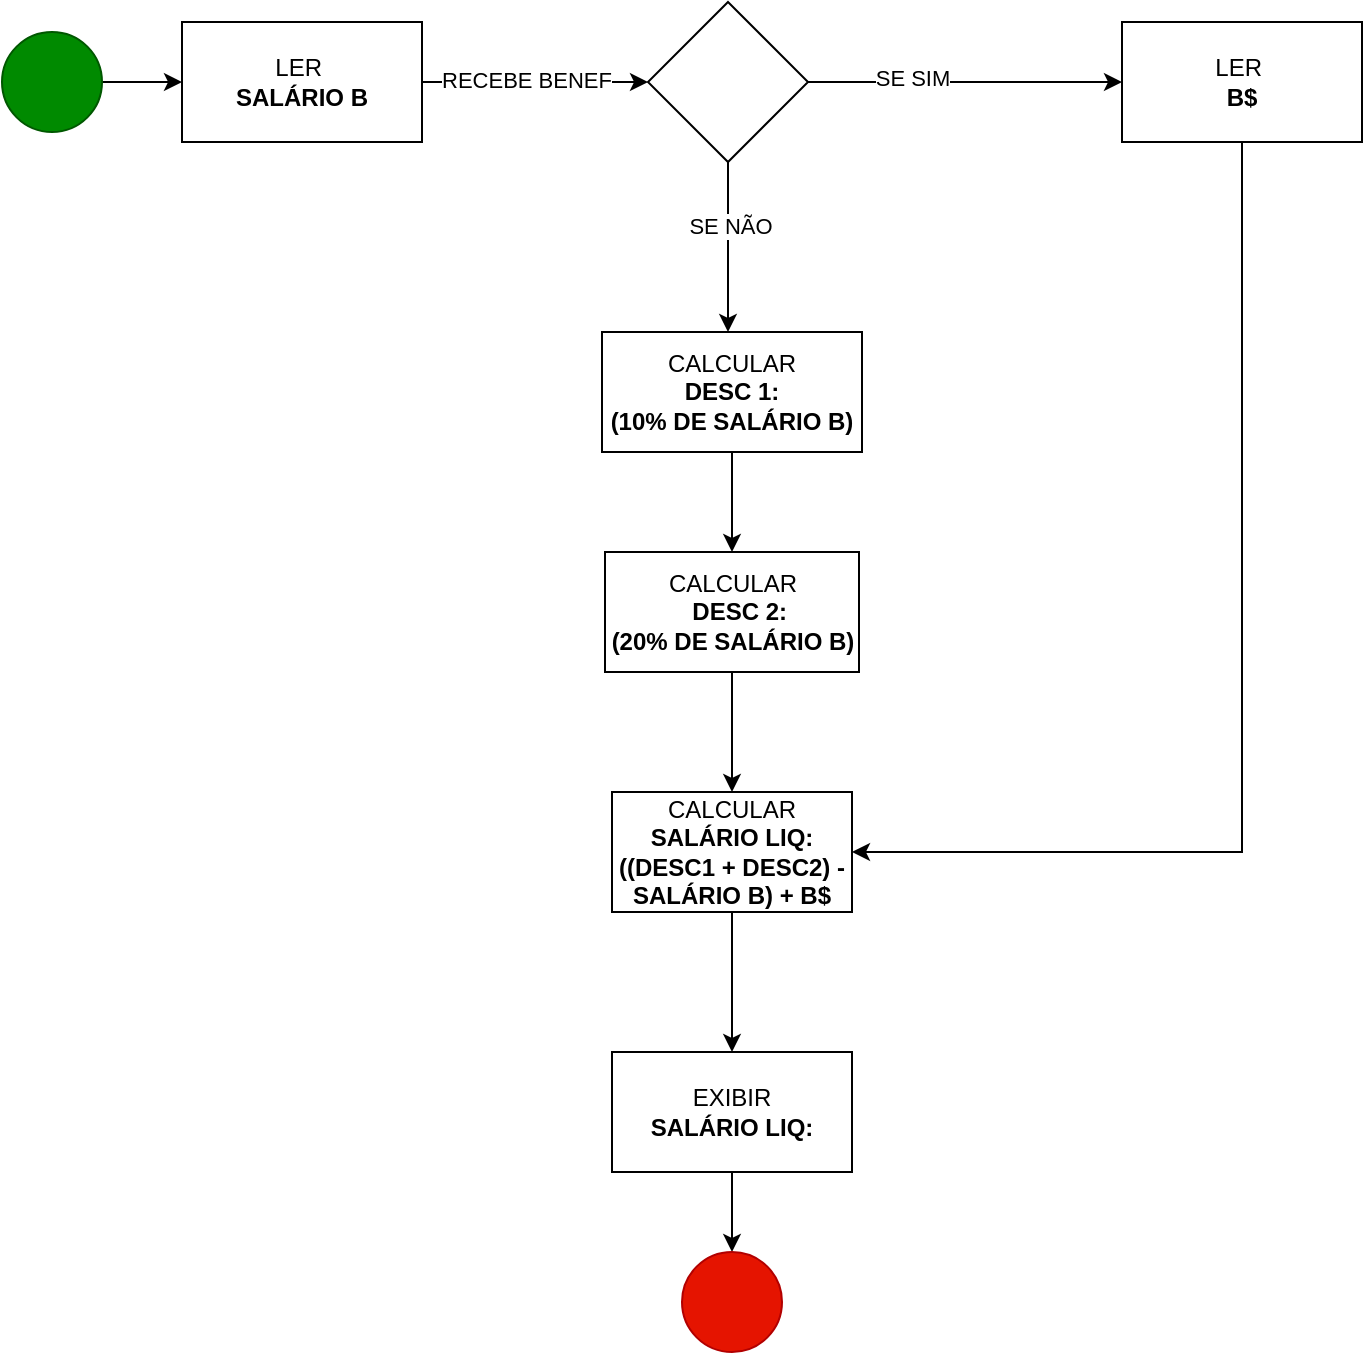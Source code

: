 <mxfile version="20.8.10" type="device"><diagram name="Página-1" id="eMRMgqWk5kMjbX29VnyU"><mxGraphModel dx="938" dy="648" grid="1" gridSize="10" guides="1" tooltips="1" connect="1" arrows="1" fold="1" page="1" pageScale="1" pageWidth="827" pageHeight="1169" math="0" shadow="0"><root><mxCell id="0"/><mxCell id="1" parent="0"/><mxCell id="KWLU69K3kMzROmebjWLz-3" value="" style="edgeStyle=orthogonalEdgeStyle;rounded=0;orthogonalLoop=1;jettySize=auto;html=1;" edge="1" parent="1" source="KWLU69K3kMzROmebjWLz-1" target="KWLU69K3kMzROmebjWLz-2"><mxGeometry relative="1" as="geometry"/></mxCell><mxCell id="KWLU69K3kMzROmebjWLz-1" value="" style="ellipse;whiteSpace=wrap;html=1;aspect=fixed;fillColor=#008a00;fontColor=#ffffff;strokeColor=#005700;" vertex="1" parent="1"><mxGeometry x="40" y="70" width="50" height="50" as="geometry"/></mxCell><mxCell id="KWLU69K3kMzROmebjWLz-7" value="" style="edgeStyle=orthogonalEdgeStyle;rounded=0;orthogonalLoop=1;jettySize=auto;html=1;" edge="1" parent="1" source="KWLU69K3kMzROmebjWLz-2" target="KWLU69K3kMzROmebjWLz-6"><mxGeometry relative="1" as="geometry"/></mxCell><mxCell id="KWLU69K3kMzROmebjWLz-8" value="RECEBE BENEF" style="edgeLabel;html=1;align=center;verticalAlign=middle;resizable=0;points=[];" vertex="1" connectable="0" parent="KWLU69K3kMzROmebjWLz-7"><mxGeometry x="-0.733" y="1" relative="1" as="geometry"><mxPoint x="37" as="offset"/></mxGeometry></mxCell><mxCell id="KWLU69K3kMzROmebjWLz-2" value="LER&amp;nbsp;&lt;br&gt;&lt;b&gt;SALÁRIO B&lt;/b&gt;" style="whiteSpace=wrap;html=1;" vertex="1" parent="1"><mxGeometry x="130" y="65" width="120" height="60" as="geometry"/></mxCell><mxCell id="KWLU69K3kMzROmebjWLz-10" value="" style="edgeStyle=orthogonalEdgeStyle;rounded=0;orthogonalLoop=1;jettySize=auto;html=1;" edge="1" parent="1" source="KWLU69K3kMzROmebjWLz-6" target="KWLU69K3kMzROmebjWLz-9"><mxGeometry relative="1" as="geometry"/></mxCell><mxCell id="KWLU69K3kMzROmebjWLz-11" value="SE SIM" style="edgeLabel;html=1;align=center;verticalAlign=middle;resizable=0;points=[];" vertex="1" connectable="0" parent="KWLU69K3kMzROmebjWLz-10"><mxGeometry x="-0.776" y="2" relative="1" as="geometry"><mxPoint x="34" as="offset"/></mxGeometry></mxCell><mxCell id="KWLU69K3kMzROmebjWLz-13" value="" style="edgeStyle=orthogonalEdgeStyle;rounded=0;orthogonalLoop=1;jettySize=auto;html=1;" edge="1" parent="1" source="KWLU69K3kMzROmebjWLz-6"><mxGeometry relative="1" as="geometry"><mxPoint x="403" y="220" as="targetPoint"/></mxGeometry></mxCell><mxCell id="KWLU69K3kMzROmebjWLz-14" value="SE NÃO" style="edgeLabel;html=1;align=center;verticalAlign=middle;resizable=0;points=[];" vertex="1" connectable="0" parent="KWLU69K3kMzROmebjWLz-13"><mxGeometry x="-0.25" y="1" relative="1" as="geometry"><mxPoint as="offset"/></mxGeometry></mxCell><mxCell id="KWLU69K3kMzROmebjWLz-6" value="" style="rhombus;whiteSpace=wrap;html=1;" vertex="1" parent="1"><mxGeometry x="363" y="55" width="80" height="80" as="geometry"/></mxCell><mxCell id="KWLU69K3kMzROmebjWLz-9" value="LER&amp;nbsp;&lt;br&gt;&lt;b&gt;B$&lt;/b&gt;" style="whiteSpace=wrap;html=1;" vertex="1" parent="1"><mxGeometry x="600" y="65" width="120" height="60" as="geometry"/></mxCell><mxCell id="KWLU69K3kMzROmebjWLz-22" value="" style="edgeStyle=orthogonalEdgeStyle;rounded=0;orthogonalLoop=1;jettySize=auto;html=1;" edge="1" parent="1" source="KWLU69K3kMzROmebjWLz-15" target="KWLU69K3kMzROmebjWLz-17"><mxGeometry relative="1" as="geometry"/></mxCell><mxCell id="KWLU69K3kMzROmebjWLz-15" value="CALCULAR&lt;br&gt;&lt;b&gt;DESC 1:&lt;br&gt;(10% DE SALÁRIO B)&lt;/b&gt;" style="whiteSpace=wrap;html=1;" vertex="1" parent="1"><mxGeometry x="340" y="220" width="130" height="60" as="geometry"/></mxCell><mxCell id="KWLU69K3kMzROmebjWLz-24" value="" style="edgeStyle=orthogonalEdgeStyle;rounded=0;orthogonalLoop=1;jettySize=auto;html=1;" edge="1" parent="1" source="KWLU69K3kMzROmebjWLz-17" target="KWLU69K3kMzROmebjWLz-23"><mxGeometry relative="1" as="geometry"/></mxCell><mxCell id="KWLU69K3kMzROmebjWLz-17" value="CALCULAR&lt;br&gt;&amp;nbsp;&amp;nbsp;&lt;b&gt;DESC 2:&lt;/b&gt;&lt;br style=&quot;border-color: var(--border-color);&quot;&gt;&lt;b style=&quot;border-color: var(--border-color);&quot;&gt;(20% DE SALÁRIO B)&lt;/b&gt;" style="whiteSpace=wrap;html=1;" vertex="1" parent="1"><mxGeometry x="341.5" y="330" width="127" height="60" as="geometry"/></mxCell><mxCell id="KWLU69K3kMzROmebjWLz-27" value="" style="edgeStyle=orthogonalEdgeStyle;rounded=0;orthogonalLoop=1;jettySize=auto;html=1;" edge="1" parent="1" source="KWLU69K3kMzROmebjWLz-23" target="KWLU69K3kMzROmebjWLz-26"><mxGeometry relative="1" as="geometry"/></mxCell><mxCell id="KWLU69K3kMzROmebjWLz-23" value="CALCULAR&lt;br&gt;&lt;b&gt;SALÁRIO LIQ:&lt;br&gt;((DESC1 + DESC2) - SALÁRIO B) + B$&lt;/b&gt;" style="whiteSpace=wrap;html=1;" vertex="1" parent="1"><mxGeometry x="345" y="450" width="120" height="60" as="geometry"/></mxCell><mxCell id="KWLU69K3kMzROmebjWLz-25" value="" style="endArrow=classic;html=1;rounded=0;exitX=0.5;exitY=1;exitDx=0;exitDy=0;entryX=1;entryY=0.5;entryDx=0;entryDy=0;" edge="1" parent="1" source="KWLU69K3kMzROmebjWLz-9" target="KWLU69K3kMzROmebjWLz-23"><mxGeometry width="50" height="50" relative="1" as="geometry"><mxPoint x="390" y="280" as="sourcePoint"/><mxPoint x="440" y="230" as="targetPoint"/><Array as="points"><mxPoint x="660" y="480"/></Array></mxGeometry></mxCell><mxCell id="KWLU69K3kMzROmebjWLz-31" value="" style="edgeStyle=orthogonalEdgeStyle;rounded=0;orthogonalLoop=1;jettySize=auto;html=1;" edge="1" parent="1" source="KWLU69K3kMzROmebjWLz-26" target="KWLU69K3kMzROmebjWLz-30"><mxGeometry relative="1" as="geometry"/></mxCell><mxCell id="KWLU69K3kMzROmebjWLz-26" value="EXIBIR&lt;br&gt;&lt;b&gt;SALÁRIO LIQ:&lt;/b&gt;" style="whiteSpace=wrap;html=1;" vertex="1" parent="1"><mxGeometry x="345" y="580" width="120" height="60" as="geometry"/></mxCell><mxCell id="KWLU69K3kMzROmebjWLz-30" value="" style="ellipse;whiteSpace=wrap;html=1;aspect=fixed;fillColor=#e51400;fontColor=#ffffff;strokeColor=#B20000;" vertex="1" parent="1"><mxGeometry x="380" y="680" width="50" height="50" as="geometry"/></mxCell></root></mxGraphModel></diagram></mxfile>